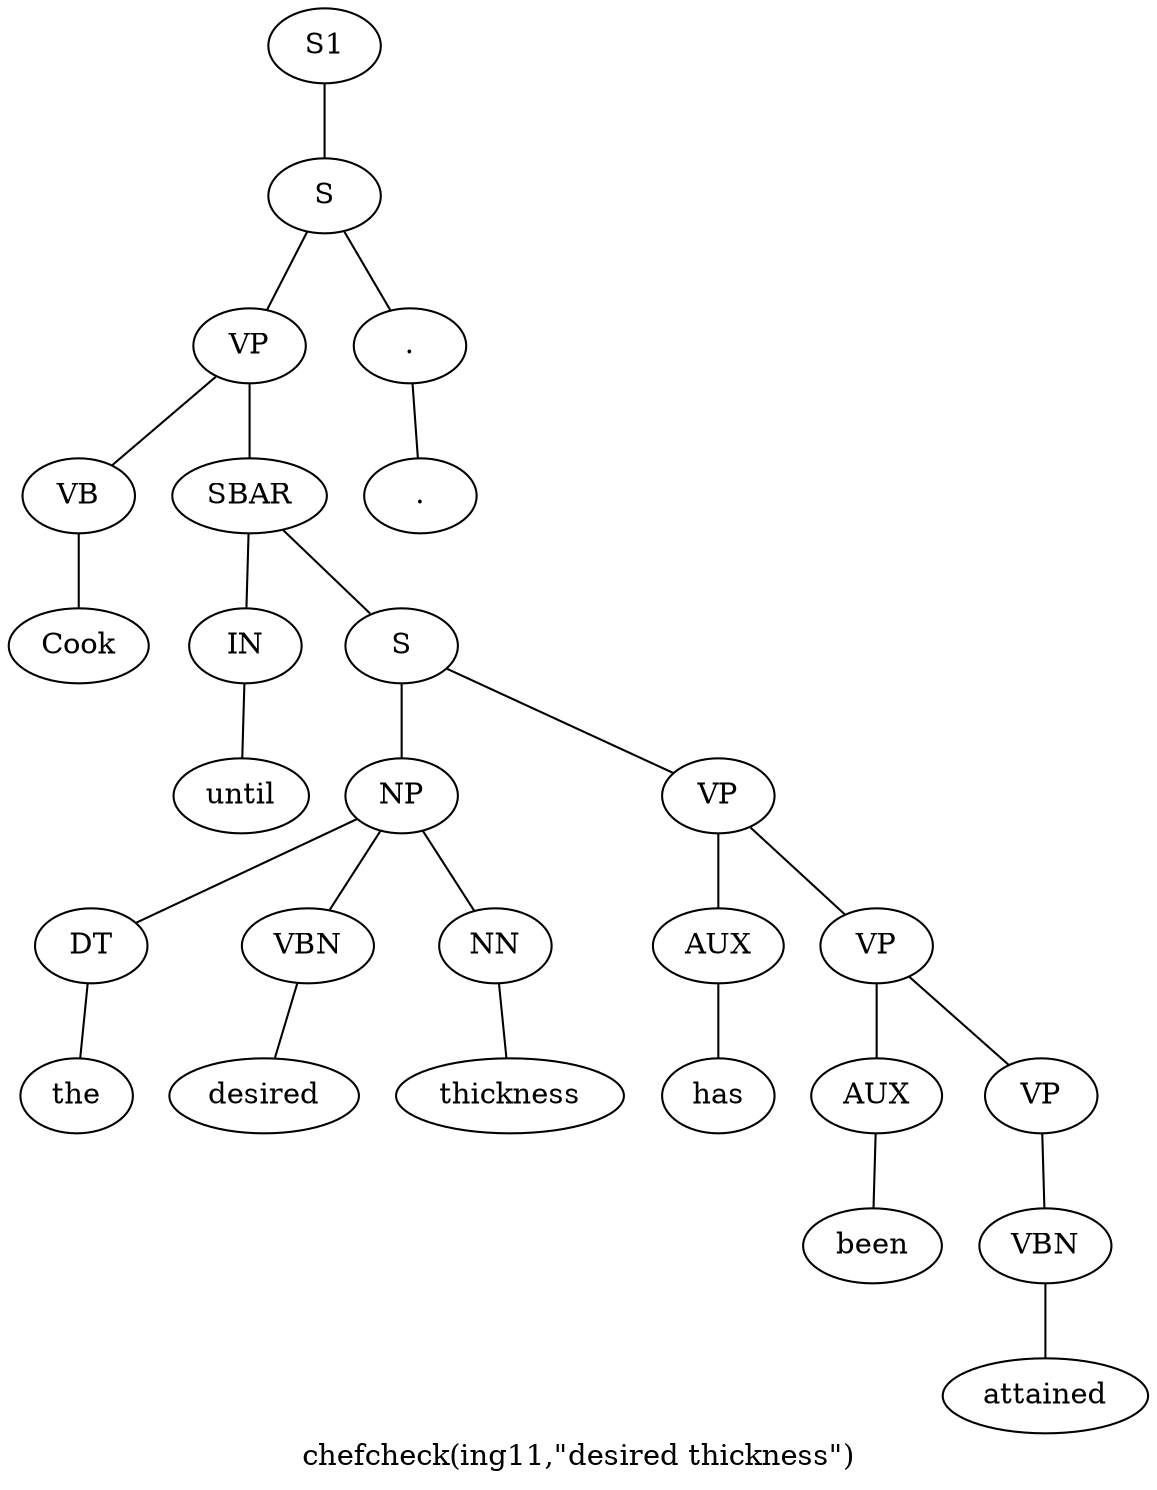 graph SyntaxGraph {
	label = "chefcheck(ing11,\"desired thickness\")";
	Node0 [label="S1"];
	Node1 [label="S"];
	Node2 [label="VP"];
	Node3 [label="VB"];
	Node4 [label="Cook"];
	Node5 [label="SBAR"];
	Node6 [label="IN"];
	Node7 [label="until"];
	Node8 [label="S"];
	Node9 [label="NP"];
	Node10 [label="DT"];
	Node11 [label="the"];
	Node12 [label="VBN"];
	Node13 [label="desired"];
	Node14 [label="NN"];
	Node15 [label="thickness"];
	Node16 [label="VP"];
	Node17 [label="AUX"];
	Node18 [label="has"];
	Node19 [label="VP"];
	Node20 [label="AUX"];
	Node21 [label="been"];
	Node22 [label="VP"];
	Node23 [label="VBN"];
	Node24 [label="attained"];
	Node25 [label="."];
	Node26 [label="."];

	Node0 -- Node1;
	Node1 -- Node2;
	Node1 -- Node25;
	Node2 -- Node3;
	Node2 -- Node5;
	Node3 -- Node4;
	Node5 -- Node6;
	Node5 -- Node8;
	Node6 -- Node7;
	Node8 -- Node9;
	Node8 -- Node16;
	Node9 -- Node10;
	Node9 -- Node12;
	Node9 -- Node14;
	Node10 -- Node11;
	Node12 -- Node13;
	Node14 -- Node15;
	Node16 -- Node17;
	Node16 -- Node19;
	Node17 -- Node18;
	Node19 -- Node20;
	Node19 -- Node22;
	Node20 -- Node21;
	Node22 -- Node23;
	Node23 -- Node24;
	Node25 -- Node26;
}
